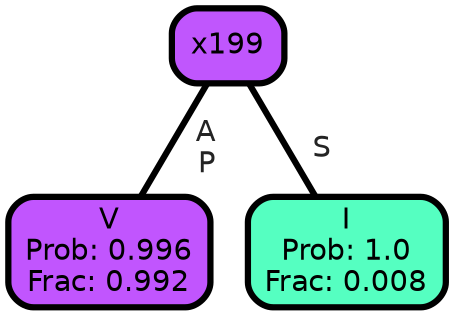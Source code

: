 graph Tree {
node [shape=box, style="filled, rounded",color="black",penwidth="3",fontcolor="black",                 fontname=helvetica] ;
graph [ranksep="0 equally", splines=straight,                 bgcolor=transparent, dpi=200] ;
edge [fontname=helvetica, fontweight=bold,fontcolor=grey14,color=black] ;
0 [label="V
Prob: 0.996
Frac: 0.992", fillcolor="#c155fe"] ;
1 [label="x199", fillcolor="#c056fd"] ;
2 [label="I
Prob: 1.0
Frac: 0.008", fillcolor="#55ffc1"] ;
1 -- 0 [label=" A\n P",penwidth=3] ;
1 -- 2 [label=" S",penwidth=3] ;
{rank = same;}}